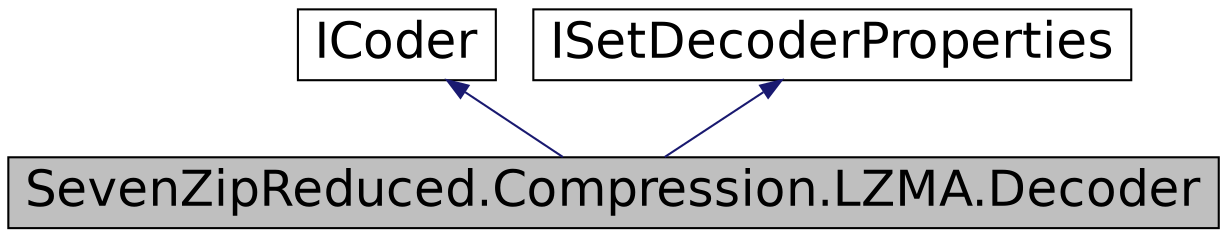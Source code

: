 digraph G
{
  edge [fontname="Helvetica",fontsize="24",labelfontname="Helvetica",labelfontsize="24"];
  node [fontname="Helvetica",fontsize="24",shape=record];
  Node1 [label="SevenZipReduced.Compression.LZMA.Decoder",height=0.2,width=0.4,color="black", fillcolor="grey75", style="filled" fontcolor="black"];
  Node2 -> Node1 [dir="back",color="midnightblue",fontsize="24",style="solid",fontname="Helvetica"];
  Node2 [label="ICoder",height=0.2,width=0.4,color="black", fillcolor="white", style="filled",URL="$interface_seven_zip_reduced_1_1_i_coder.html"];
  Node3 -> Node1 [dir="back",color="midnightblue",fontsize="24",style="solid",fontname="Helvetica"];
  Node3 [label="ISetDecoderProperties",height=0.2,width=0.4,color="black", fillcolor="white", style="filled",URL="$interface_seven_zip_reduced_1_1_i_set_decoder_properties.html"];
}
